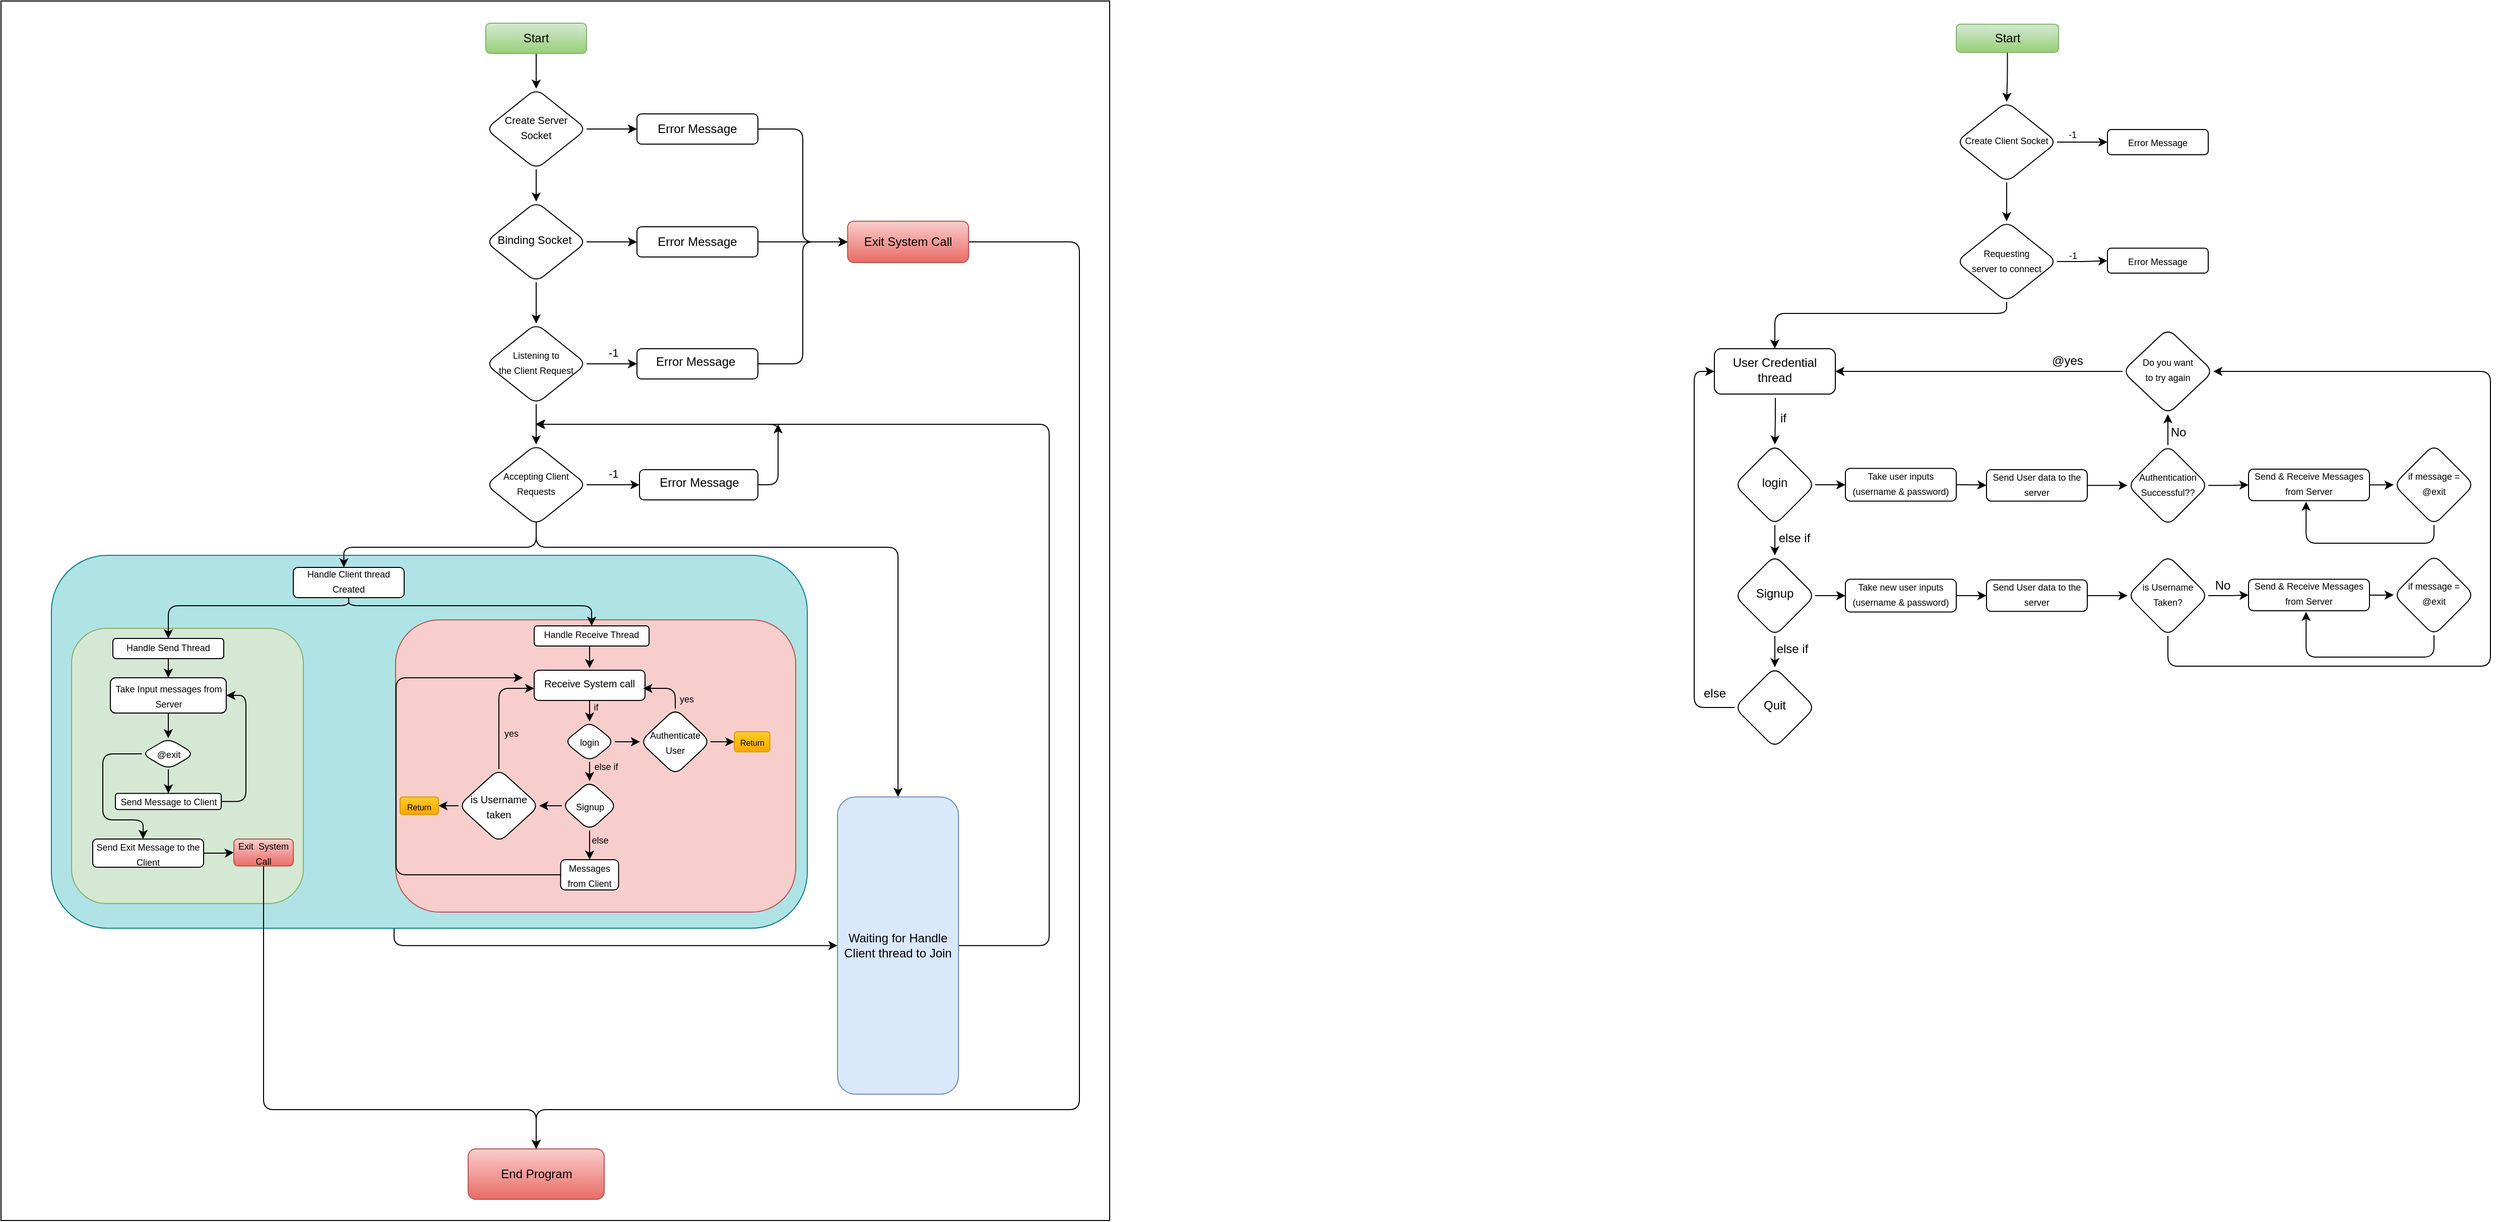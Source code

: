 <mxfile version="22.0.4" type="github">
  <diagram id="C5RBs43oDa-KdzZeNtuy" name="Page-1">
    <mxGraphModel dx="1701" dy="1559" grid="1" gridSize="10" guides="1" tooltips="1" connect="1" arrows="1" fold="1" page="1" pageScale="1" pageWidth="827" pageHeight="1169" math="0" shadow="0">
      <root>
        <mxCell id="WIyWlLk6GJQsqaUBKTNV-0" />
        <mxCell id="WIyWlLk6GJQsqaUBKTNV-1" parent="WIyWlLk6GJQsqaUBKTNV-0" />
        <mxCell id="n1alUwQBTvNdXAod-HOT-104" value="" style="square=1;whiteSpace=wrap;html=1;" vertex="1" parent="WIyWlLk6GJQsqaUBKTNV-1">
          <mxGeometry x="-150" y="-20" width="1100" height="1210" as="geometry" />
        </mxCell>
        <mxCell id="n1alUwQBTvNdXAod-HOT-87" value="" style="edgeStyle=orthogonalEdgeStyle;rounded=1;orthogonalLoop=1;jettySize=auto;html=1;entryX=0;entryY=0.5;entryDx=0;entryDy=0;" edge="1" parent="WIyWlLk6GJQsqaUBKTNV-1" source="n1alUwQBTvNdXAod-HOT-85" target="n1alUwQBTvNdXAod-HOT-24">
          <mxGeometry relative="1" as="geometry">
            <mxPoint x="275" y="980" as="targetPoint" />
            <Array as="points">
              <mxPoint x="240" y="917" />
            </Array>
          </mxGeometry>
        </mxCell>
        <mxCell id="n1alUwQBTvNdXAod-HOT-85" value="" style="rounded=1;whiteSpace=wrap;html=1;fillColor=#b0e3e6;strokeColor=#0e8088;" vertex="1" parent="WIyWlLk6GJQsqaUBKTNV-1">
          <mxGeometry x="-100" y="530" width="750" height="370" as="geometry" />
        </mxCell>
        <mxCell id="n1alUwQBTvNdXAod-HOT-82" value="" style="rounded=1;whiteSpace=wrap;html=1;fillColor=#d5e8d4;strokeColor=#82b366;" vertex="1" parent="WIyWlLk6GJQsqaUBKTNV-1">
          <mxGeometry x="-80" y="602.5" width="230" height="273" as="geometry" />
        </mxCell>
        <mxCell id="n1alUwQBTvNdXAod-HOT-68" value="" style="rounded=1;whiteSpace=wrap;html=1;fillColor=#f8cecc;strokeColor=#b85450;" vertex="1" parent="WIyWlLk6GJQsqaUBKTNV-1">
          <mxGeometry x="241.5" y="594" width="397" height="290" as="geometry" />
        </mxCell>
        <mxCell id="n1alUwQBTvNdXAod-HOT-110" value="" style="edgeStyle=orthogonalEdgeStyle;rounded=1;orthogonalLoop=1;jettySize=auto;html=1;" edge="1" parent="WIyWlLk6GJQsqaUBKTNV-1" source="WIyWlLk6GJQsqaUBKTNV-3" target="WIyWlLk6GJQsqaUBKTNV-6">
          <mxGeometry relative="1" as="geometry" />
        </mxCell>
        <mxCell id="WIyWlLk6GJQsqaUBKTNV-3" value="Start" style="rounded=1;whiteSpace=wrap;html=1;fontSize=12;glass=0;strokeWidth=1;shadow=0;fillColor=#d5e8d4;gradientColor=#97d077;strokeColor=#82b366;" parent="WIyWlLk6GJQsqaUBKTNV-1" vertex="1">
          <mxGeometry x="331" y="2" width="100" height="30" as="geometry" />
        </mxCell>
        <mxCell id="n1alUwQBTvNdXAod-HOT-111" value="" style="edgeStyle=orthogonalEdgeStyle;rounded=1;orthogonalLoop=1;jettySize=auto;html=1;" edge="1" parent="WIyWlLk6GJQsqaUBKTNV-1" source="WIyWlLk6GJQsqaUBKTNV-6" target="WIyWlLk6GJQsqaUBKTNV-10">
          <mxGeometry relative="1" as="geometry" />
        </mxCell>
        <mxCell id="n1alUwQBTvNdXAod-HOT-113" value="" style="edgeStyle=orthogonalEdgeStyle;rounded=1;orthogonalLoop=1;jettySize=auto;html=1;" edge="1" parent="WIyWlLk6GJQsqaUBKTNV-1" source="WIyWlLk6GJQsqaUBKTNV-6" target="WIyWlLk6GJQsqaUBKTNV-7">
          <mxGeometry relative="1" as="geometry" />
        </mxCell>
        <mxCell id="WIyWlLk6GJQsqaUBKTNV-6" value="&lt;font style=&quot;font-size: 10px;&quot;&gt;Create Server Socket&lt;/font&gt;" style="rhombus;whiteSpace=wrap;html=1;shadow=0;fontFamily=Helvetica;fontSize=12;align=center;strokeWidth=1;spacing=6;spacingTop=-4;rounded=1;" parent="WIyWlLk6GJQsqaUBKTNV-1" vertex="1">
          <mxGeometry x="331" y="67" width="100" height="80" as="geometry" />
        </mxCell>
        <mxCell id="n1alUwQBTvNdXAod-HOT-100" value="" style="edgeStyle=orthogonalEdgeStyle;rounded=1;orthogonalLoop=1;jettySize=auto;html=1;entryX=0;entryY=0.5;entryDx=0;entryDy=0;" edge="1" parent="WIyWlLk6GJQsqaUBKTNV-1" source="WIyWlLk6GJQsqaUBKTNV-7" target="n1alUwQBTvNdXAod-HOT-97">
          <mxGeometry relative="1" as="geometry">
            <mxPoint x="681" y="107" as="targetPoint" />
          </mxGeometry>
        </mxCell>
        <mxCell id="WIyWlLk6GJQsqaUBKTNV-7" value="Error Message" style="rounded=1;whiteSpace=wrap;html=1;fontSize=12;glass=0;strokeWidth=1;shadow=0;" parent="WIyWlLk6GJQsqaUBKTNV-1" vertex="1">
          <mxGeometry x="481" y="92" width="120" height="30" as="geometry" />
        </mxCell>
        <mxCell id="n1alUwQBTvNdXAod-HOT-112" value="" style="edgeStyle=orthogonalEdgeStyle;rounded=1;orthogonalLoop=1;jettySize=auto;html=1;" edge="1" parent="WIyWlLk6GJQsqaUBKTNV-1" source="WIyWlLk6GJQsqaUBKTNV-10" target="n1alUwQBTvNdXAod-HOT-1">
          <mxGeometry relative="1" as="geometry" />
        </mxCell>
        <mxCell id="n1alUwQBTvNdXAod-HOT-114" value="" style="edgeStyle=orthogonalEdgeStyle;rounded=1;orthogonalLoop=1;jettySize=auto;html=1;" edge="1" parent="WIyWlLk6GJQsqaUBKTNV-1" source="WIyWlLk6GJQsqaUBKTNV-10" target="WIyWlLk6GJQsqaUBKTNV-12">
          <mxGeometry relative="1" as="geometry" />
        </mxCell>
        <mxCell id="WIyWlLk6GJQsqaUBKTNV-10" value="&lt;font style=&quot;font-size: 11px;&quot;&gt;Binding Socket&amp;nbsp;&lt;/font&gt;" style="rhombus;whiteSpace=wrap;html=1;shadow=0;fontFamily=Helvetica;fontSize=12;align=center;strokeWidth=1;spacing=6;spacingTop=-4;rounded=1;" parent="WIyWlLk6GJQsqaUBKTNV-1" vertex="1">
          <mxGeometry x="331" y="179" width="100" height="80" as="geometry" />
        </mxCell>
        <mxCell id="n1alUwQBTvNdXAod-HOT-101" value="" style="edgeStyle=orthogonalEdgeStyle;rounded=1;orthogonalLoop=1;jettySize=auto;html=1;" edge="1" parent="WIyWlLk6GJQsqaUBKTNV-1" source="WIyWlLk6GJQsqaUBKTNV-12" target="n1alUwQBTvNdXAod-HOT-97">
          <mxGeometry relative="1" as="geometry" />
        </mxCell>
        <mxCell id="WIyWlLk6GJQsqaUBKTNV-12" value="Error Message" style="rounded=1;whiteSpace=wrap;html=1;fontSize=12;glass=0;strokeWidth=1;shadow=0;" parent="WIyWlLk6GJQsqaUBKTNV-1" vertex="1">
          <mxGeometry x="481" y="204" width="120" height="30" as="geometry" />
        </mxCell>
        <mxCell id="n1alUwQBTvNdXAod-HOT-6" value="" style="edgeStyle=orthogonalEdgeStyle;rounded=1;orthogonalLoop=1;jettySize=auto;html=1;exitX=1;exitY=0.5;exitDx=0;exitDy=0;" edge="1" parent="WIyWlLk6GJQsqaUBKTNV-1" source="n1alUwQBTvNdXAod-HOT-1" target="n1alUwQBTvNdXAod-HOT-5">
          <mxGeometry relative="1" as="geometry">
            <mxPoint x="441" y="340" as="sourcePoint" />
          </mxGeometry>
        </mxCell>
        <mxCell id="n1alUwQBTvNdXAod-HOT-9" value="" style="edgeStyle=orthogonalEdgeStyle;rounded=1;orthogonalLoop=1;jettySize=auto;html=1;exitX=0.5;exitY=1;exitDx=0;exitDy=0;" edge="1" parent="WIyWlLk6GJQsqaUBKTNV-1" source="n1alUwQBTvNdXAod-HOT-1" target="n1alUwQBTvNdXAod-HOT-8">
          <mxGeometry relative="1" as="geometry">
            <mxPoint x="361" y="400" as="sourcePoint" />
          </mxGeometry>
        </mxCell>
        <mxCell id="n1alUwQBTvNdXAod-HOT-1" value="&lt;font style=&quot;font-size: 9px;&quot;&gt;Listening to &lt;br&gt;the Client Request&lt;/font&gt;" style="rhombus;whiteSpace=wrap;html=1;shadow=0;fontFamily=Helvetica;fontSize=12;align=center;strokeWidth=1;spacing=6;spacingTop=-4;rounded=1;" vertex="1" parent="WIyWlLk6GJQsqaUBKTNV-1">
          <mxGeometry x="331" y="300" width="100" height="80" as="geometry" />
        </mxCell>
        <mxCell id="n1alUwQBTvNdXAod-HOT-102" style="edgeStyle=orthogonalEdgeStyle;rounded=1;orthogonalLoop=1;jettySize=auto;html=1;entryX=0;entryY=0.5;entryDx=0;entryDy=0;" edge="1" parent="WIyWlLk6GJQsqaUBKTNV-1" source="n1alUwQBTvNdXAod-HOT-5" target="n1alUwQBTvNdXAod-HOT-97">
          <mxGeometry relative="1" as="geometry" />
        </mxCell>
        <mxCell id="n1alUwQBTvNdXAod-HOT-5" value="Error Message&amp;nbsp;" style="rounded=1;whiteSpace=wrap;html=1;shadow=0;strokeWidth=1;spacing=6;spacingTop=-4;" vertex="1" parent="WIyWlLk6GJQsqaUBKTNV-1">
          <mxGeometry x="481" y="325" width="120" height="30" as="geometry" />
        </mxCell>
        <mxCell id="n1alUwQBTvNdXAod-HOT-12" value="" style="edgeStyle=orthogonalEdgeStyle;rounded=1;orthogonalLoop=1;jettySize=auto;html=1;" edge="1" parent="WIyWlLk6GJQsqaUBKTNV-1" source="n1alUwQBTvNdXAod-HOT-8" target="n1alUwQBTvNdXAod-HOT-11">
          <mxGeometry relative="1" as="geometry" />
        </mxCell>
        <mxCell id="n1alUwQBTvNdXAod-HOT-20" value="" style="edgeStyle=orthogonalEdgeStyle;rounded=1;orthogonalLoop=1;jettySize=auto;html=1;entryX=0.456;entryY=0.001;entryDx=0;entryDy=0;entryPerimeter=0;" edge="1" parent="WIyWlLk6GJQsqaUBKTNV-1" target="n1alUwQBTvNdXAod-HOT-19">
          <mxGeometry relative="1" as="geometry">
            <mxPoint x="381" y="475" as="sourcePoint" />
            <mxPoint x="281" y="542" as="targetPoint" />
            <Array as="points">
              <mxPoint x="381" y="522" />
              <mxPoint x="190" y="522" />
            </Array>
          </mxGeometry>
        </mxCell>
        <mxCell id="n1alUwQBTvNdXAod-HOT-22" style="edgeStyle=orthogonalEdgeStyle;rounded=1;orthogonalLoop=1;jettySize=auto;html=1;exitX=0.5;exitY=1;exitDx=0;exitDy=0;entryX=0.5;entryY=0;entryDx=0;entryDy=0;" edge="1" parent="WIyWlLk6GJQsqaUBKTNV-1" source="n1alUwQBTvNdXAod-HOT-8" target="n1alUwQBTvNdXAod-HOT-24">
          <mxGeometry relative="1" as="geometry">
            <mxPoint x="591" y="684" as="targetPoint" />
            <mxPoint x="381" y="552" as="sourcePoint" />
            <Array as="points">
              <mxPoint x="381" y="522" />
              <mxPoint x="740" y="522" />
            </Array>
          </mxGeometry>
        </mxCell>
        <mxCell id="n1alUwQBTvNdXAod-HOT-8" value="&lt;font style=&quot;font-size: 9px;&quot;&gt;Accepting Client Requests&lt;/font&gt;" style="rhombus;whiteSpace=wrap;html=1;shadow=0;fontFamily=Helvetica;fontSize=12;align=center;strokeWidth=1;spacing=6;spacingTop=-4;rounded=1;" vertex="1" parent="WIyWlLk6GJQsqaUBKTNV-1">
          <mxGeometry x="331" y="420" width="100" height="80" as="geometry" />
        </mxCell>
        <mxCell id="n1alUwQBTvNdXAod-HOT-10" value="&lt;span style=&quot;color: rgb(0, 0, 0); font-family: Helvetica; font-size: 11px; font-style: normal; font-variant-ligatures: normal; font-variant-caps: normal; font-weight: 400; letter-spacing: normal; orphans: 2; text-align: center; text-indent: 0px; text-transform: none; widows: 2; word-spacing: 0px; -webkit-text-stroke-width: 0px; background-color: rgb(251, 251, 251); text-decoration-thickness: initial; text-decoration-style: initial; text-decoration-color: initial; float: none; display: inline !important;&quot;&gt;-1&lt;/span&gt;" style="text;whiteSpace=wrap;html=1;rounded=1;" vertex="1" parent="WIyWlLk6GJQsqaUBKTNV-1">
          <mxGeometry x="451" y="315" width="40" height="40" as="geometry" />
        </mxCell>
        <mxCell id="n1alUwQBTvNdXAod-HOT-17" value="" style="edgeStyle=orthogonalEdgeStyle;rounded=1;orthogonalLoop=1;jettySize=auto;html=1;" edge="1" parent="WIyWlLk6GJQsqaUBKTNV-1" source="n1alUwQBTvNdXAod-HOT-11">
          <mxGeometry relative="1" as="geometry">
            <mxPoint x="621" y="400" as="targetPoint" />
            <Array as="points">
              <mxPoint x="621" y="460" />
              <mxPoint x="621" y="410" />
            </Array>
          </mxGeometry>
        </mxCell>
        <mxCell id="n1alUwQBTvNdXAod-HOT-11" value="Error Message" style="rounded=1;whiteSpace=wrap;html=1;shadow=0;strokeWidth=1;spacing=6;spacingTop=-4;" vertex="1" parent="WIyWlLk6GJQsqaUBKTNV-1">
          <mxGeometry x="483.5" y="445" width="117.5" height="30" as="geometry" />
        </mxCell>
        <mxCell id="n1alUwQBTvNdXAod-HOT-13" value="&lt;span style=&quot;color: rgb(0, 0, 0); font-family: Helvetica; font-size: 11px; font-style: normal; font-variant-ligatures: normal; font-variant-caps: normal; font-weight: 400; letter-spacing: normal; orphans: 2; text-align: center; text-indent: 0px; text-transform: none; widows: 2; word-spacing: 0px; -webkit-text-stroke-width: 0px; background-color: rgb(251, 251, 251); text-decoration-thickness: initial; text-decoration-style: initial; text-decoration-color: initial; float: none; display: inline !important;&quot;&gt;-1&lt;/span&gt;" style="text;whiteSpace=wrap;html=1;rounded=1;" vertex="1" parent="WIyWlLk6GJQsqaUBKTNV-1">
          <mxGeometry x="451" y="435" width="40" height="40" as="geometry" />
        </mxCell>
        <mxCell id="n1alUwQBTvNdXAod-HOT-18" value="" style="edgeStyle=orthogonalEdgeStyle;rounded=1;orthogonalLoop=1;jettySize=auto;html=1;" edge="1" parent="WIyWlLk6GJQsqaUBKTNV-1">
          <mxGeometry relative="1" as="geometry">
            <mxPoint x="621" y="410" as="sourcePoint" />
            <mxPoint x="381" y="400" as="targetPoint" />
            <Array as="points">
              <mxPoint x="621" y="400" />
            </Array>
          </mxGeometry>
        </mxCell>
        <mxCell id="n1alUwQBTvNdXAod-HOT-26" value="" style="edgeStyle=orthogonalEdgeStyle;rounded=1;orthogonalLoop=1;jettySize=auto;html=1;entryX=0.5;entryY=0;entryDx=0;entryDy=0;exitX=0.5;exitY=1;exitDx=0;exitDy=0;" edge="1" parent="WIyWlLk6GJQsqaUBKTNV-1" source="n1alUwQBTvNdXAod-HOT-19" target="n1alUwQBTvNdXAod-HOT-25">
          <mxGeometry relative="1" as="geometry">
            <mxPoint x="336" y="552.0" as="sourcePoint" />
            <mxPoint x="135" y="590" as="targetPoint" />
            <Array as="points">
              <mxPoint x="195" y="580" />
              <mxPoint x="16" y="580" />
            </Array>
          </mxGeometry>
        </mxCell>
        <mxCell id="n1alUwQBTvNdXAod-HOT-45" value="" style="edgeStyle=orthogonalEdgeStyle;rounded=1;orthogonalLoop=1;jettySize=auto;html=1;entryX=0.5;entryY=0;entryDx=0;entryDy=0;exitX=0.5;exitY=1;exitDx=0;exitDy=0;" edge="1" parent="WIyWlLk6GJQsqaUBKTNV-1" source="n1alUwQBTvNdXAod-HOT-19" target="n1alUwQBTvNdXAod-HOT-38">
          <mxGeometry relative="1" as="geometry">
            <mxPoint x="339" y="573" as="sourcePoint" />
            <mxPoint x="436.0" y="628.5" as="targetPoint" />
            <Array as="points">
              <mxPoint x="195" y="580" />
              <mxPoint x="436" y="580" />
            </Array>
          </mxGeometry>
        </mxCell>
        <mxCell id="n1alUwQBTvNdXAod-HOT-19" value="&lt;font style=&quot;font-size: 9px;&quot;&gt;Handle Client thread Created&lt;/font&gt;" style="rounded=1;whiteSpace=wrap;html=1;shadow=0;strokeWidth=1;spacing=6;spacingTop=-4;" vertex="1" parent="WIyWlLk6GJQsqaUBKTNV-1">
          <mxGeometry x="140" y="542" width="110" height="30" as="geometry" />
        </mxCell>
        <mxCell id="n1alUwQBTvNdXAod-HOT-89" value="" style="edgeStyle=orthogonalEdgeStyle;rounded=1;orthogonalLoop=1;jettySize=auto;html=1;" edge="1" parent="WIyWlLk6GJQsqaUBKTNV-1" source="n1alUwQBTvNdXAod-HOT-24">
          <mxGeometry relative="1" as="geometry">
            <mxPoint x="380" y="400" as="targetPoint" />
            <Array as="points">
              <mxPoint x="890" y="917" />
              <mxPoint x="890" y="400" />
            </Array>
          </mxGeometry>
        </mxCell>
        <mxCell id="n1alUwQBTvNdXAod-HOT-24" value="&lt;font style=&quot;font-size: 12px;&quot;&gt;Waiting for Handle Client thread to Join&lt;/font&gt;" style="rounded=1;whiteSpace=wrap;html=1;fillColor=#dae8fc;strokeColor=#6c8ebf;" vertex="1" parent="WIyWlLk6GJQsqaUBKTNV-1">
          <mxGeometry x="680" y="769.69" width="120" height="295" as="geometry" />
        </mxCell>
        <mxCell id="n1alUwQBTvNdXAod-HOT-72" value="" style="edgeStyle=orthogonalEdgeStyle;rounded=1;orthogonalLoop=1;jettySize=auto;html=1;" edge="1" parent="WIyWlLk6GJQsqaUBKTNV-1" source="n1alUwQBTvNdXAod-HOT-25" target="n1alUwQBTvNdXAod-HOT-71">
          <mxGeometry relative="1" as="geometry" />
        </mxCell>
        <mxCell id="n1alUwQBTvNdXAod-HOT-25" value="&lt;font style=&quot;font-size: 9px;&quot;&gt;Handle Send Thread&lt;/font&gt;" style="rounded=1;whiteSpace=wrap;html=1;shadow=0;strokeWidth=1;spacing=6;spacingTop=-4;" vertex="1" parent="WIyWlLk6GJQsqaUBKTNV-1">
          <mxGeometry x="-39" y="612.5" width="110" height="20" as="geometry" />
        </mxCell>
        <mxCell id="n1alUwQBTvNdXAod-HOT-33" value="" style="edgeStyle=orthogonalEdgeStyle;rounded=1;orthogonalLoop=1;jettySize=auto;html=1;" edge="1" parent="WIyWlLk6GJQsqaUBKTNV-1" source="n1alUwQBTvNdXAod-HOT-28" target="n1alUwQBTvNdXAod-HOT-31">
          <mxGeometry relative="1" as="geometry" />
        </mxCell>
        <mxCell id="n1alUwQBTvNdXAod-HOT-28" value="&lt;font size=&quot;1&quot;&gt;Receive System call&lt;/font&gt;" style="rounded=1;whiteSpace=wrap;html=1;shadow=0;strokeWidth=1;spacing=6;spacingTop=-4;" vertex="1" parent="WIyWlLk6GJQsqaUBKTNV-1">
          <mxGeometry x="379" y="644" width="110" height="30" as="geometry" />
        </mxCell>
        <mxCell id="n1alUwQBTvNdXAod-HOT-37" value="" style="edgeStyle=orthogonalEdgeStyle;rounded=1;orthogonalLoop=1;jettySize=auto;html=1;" edge="1" parent="WIyWlLk6GJQsqaUBKTNV-1" source="n1alUwQBTvNdXAod-HOT-31" target="n1alUwQBTvNdXAod-HOT-36">
          <mxGeometry relative="1" as="geometry" />
        </mxCell>
        <mxCell id="n1alUwQBTvNdXAod-HOT-53" value="" style="edgeStyle=orthogonalEdgeStyle;rounded=1;orthogonalLoop=1;jettySize=auto;html=1;" edge="1" parent="WIyWlLk6GJQsqaUBKTNV-1" source="n1alUwQBTvNdXAod-HOT-31" target="n1alUwQBTvNdXAod-HOT-52">
          <mxGeometry relative="1" as="geometry" />
        </mxCell>
        <mxCell id="n1alUwQBTvNdXAod-HOT-31" value="&lt;font style=&quot;font-size: 9px;&quot;&gt;login&lt;/font&gt;" style="rhombus;whiteSpace=wrap;html=1;rounded=1;" vertex="1" parent="WIyWlLk6GJQsqaUBKTNV-1">
          <mxGeometry x="409" y="695" width="50" height="40" as="geometry" />
        </mxCell>
        <mxCell id="n1alUwQBTvNdXAod-HOT-34" value="&lt;font style=&quot;font-size: 9px;&quot;&gt;if&lt;/font&gt;" style="text;html=1;align=center;verticalAlign=middle;resizable=0;points=[];autosize=1;strokeColor=none;fillColor=none;rounded=1;" vertex="1" parent="WIyWlLk6GJQsqaUBKTNV-1">
          <mxGeometry x="425" y="665" width="30" height="30" as="geometry" />
        </mxCell>
        <mxCell id="n1alUwQBTvNdXAod-HOT-50" value="" style="edgeStyle=orthogonalEdgeStyle;rounded=1;orthogonalLoop=1;jettySize=auto;html=1;" edge="1" parent="WIyWlLk6GJQsqaUBKTNV-1" source="n1alUwQBTvNdXAod-HOT-36" target="n1alUwQBTvNdXAod-HOT-49">
          <mxGeometry relative="1" as="geometry" />
        </mxCell>
        <mxCell id="n1alUwQBTvNdXAod-HOT-59" value="" style="edgeStyle=orthogonalEdgeStyle;rounded=1;orthogonalLoop=1;jettySize=auto;html=1;" edge="1" parent="WIyWlLk6GJQsqaUBKTNV-1" source="n1alUwQBTvNdXAod-HOT-36" target="n1alUwQBTvNdXAod-HOT-58">
          <mxGeometry relative="1" as="geometry" />
        </mxCell>
        <mxCell id="n1alUwQBTvNdXAod-HOT-36" value="&lt;font style=&quot;font-size: 9px;&quot;&gt;Signup&lt;/font&gt;" style="rhombus;whiteSpace=wrap;html=1;rounded=1;" vertex="1" parent="WIyWlLk6GJQsqaUBKTNV-1">
          <mxGeometry x="406.5" y="754" width="55" height="49" as="geometry" />
        </mxCell>
        <mxCell id="n1alUwQBTvNdXAod-HOT-44" value="" style="edgeStyle=orthogonalEdgeStyle;rounded=1;orthogonalLoop=1;jettySize=auto;html=1;" edge="1" parent="WIyWlLk6GJQsqaUBKTNV-1" source="n1alUwQBTvNdXAod-HOT-38">
          <mxGeometry relative="1" as="geometry">
            <mxPoint x="434" y="642" as="targetPoint" />
            <Array as="points">
              <mxPoint x="434" y="642" />
            </Array>
          </mxGeometry>
        </mxCell>
        <mxCell id="n1alUwQBTvNdXAod-HOT-38" value="&lt;font style=&quot;font-size: 9px;&quot;&gt;Handle Receive Thread&lt;/font&gt;" style="rounded=1;whiteSpace=wrap;html=1;shadow=0;strokeWidth=1;spacing=6;spacingTop=-4;" vertex="1" parent="WIyWlLk6GJQsqaUBKTNV-1">
          <mxGeometry x="379" y="600" width="114" height="20" as="geometry" />
        </mxCell>
        <mxCell id="n1alUwQBTvNdXAod-HOT-47" value="&lt;font style=&quot;font-size: 9px;&quot;&gt;else if&lt;/font&gt;" style="text;html=1;align=center;verticalAlign=middle;resizable=0;points=[];autosize=1;strokeColor=none;fillColor=none;rounded=1;" vertex="1" parent="WIyWlLk6GJQsqaUBKTNV-1">
          <mxGeometry x="425" y="724" width="50" height="30" as="geometry" />
        </mxCell>
        <mxCell id="n1alUwQBTvNdXAod-HOT-64" value="" style="edgeStyle=orthogonalEdgeStyle;rounded=1;orthogonalLoop=1;jettySize=auto;html=1;entryX=0;entryY=0.25;entryDx=0;entryDy=0;exitX=0;exitY=0.5;exitDx=0;exitDy=0;" edge="1" parent="WIyWlLk6GJQsqaUBKTNV-1" source="n1alUwQBTvNdXAod-HOT-49">
          <mxGeometry relative="1" as="geometry">
            <mxPoint x="394" y="847.022" as="sourcePoint" />
            <mxPoint x="367.75" y="651.5" as="targetPoint" />
            <Array as="points">
              <mxPoint x="242" y="847" />
              <mxPoint x="242" y="652" />
            </Array>
          </mxGeometry>
        </mxCell>
        <mxCell id="n1alUwQBTvNdXAod-HOT-49" value="&lt;font style=&quot;font-size: 9px;&quot;&gt;Messages from Client&lt;/font&gt;" style="rounded=1;whiteSpace=wrap;html=1;" vertex="1" parent="WIyWlLk6GJQsqaUBKTNV-1">
          <mxGeometry x="405.25" y="832" width="57.5" height="30" as="geometry" />
        </mxCell>
        <mxCell id="n1alUwQBTvNdXAod-HOT-51" value="&lt;font style=&quot;font-size: 9px;&quot;&gt;else&lt;/font&gt;" style="text;html=1;align=center;verticalAlign=middle;resizable=0;points=[];autosize=1;strokeColor=none;fillColor=none;rounded=1;" vertex="1" parent="WIyWlLk6GJQsqaUBKTNV-1">
          <mxGeometry x="424" y="797" width="40" height="30" as="geometry" />
        </mxCell>
        <mxCell id="n1alUwQBTvNdXAod-HOT-55" value="" style="edgeStyle=orthogonalEdgeStyle;rounded=1;orthogonalLoop=1;jettySize=auto;html=1;entryX=0.984;entryY=0.633;entryDx=0;entryDy=0;entryPerimeter=0;" edge="1" parent="WIyWlLk6GJQsqaUBKTNV-1" source="n1alUwQBTvNdXAod-HOT-52" target="n1alUwQBTvNdXAod-HOT-28">
          <mxGeometry relative="1" as="geometry">
            <mxPoint x="494" y="662" as="targetPoint" />
            <Array as="points">
              <mxPoint x="519" y="662" />
              <mxPoint x="487" y="662" />
            </Array>
          </mxGeometry>
        </mxCell>
        <mxCell id="n1alUwQBTvNdXAod-HOT-57" value="" style="edgeStyle=orthogonalEdgeStyle;rounded=1;orthogonalLoop=1;jettySize=auto;html=1;" edge="1" parent="WIyWlLk6GJQsqaUBKTNV-1" source="n1alUwQBTvNdXAod-HOT-52" target="n1alUwQBTvNdXAod-HOT-56">
          <mxGeometry relative="1" as="geometry" />
        </mxCell>
        <mxCell id="n1alUwQBTvNdXAod-HOT-52" value="&lt;p style=&quot;line-height: 100%;&quot;&gt;&lt;/p&gt;&lt;div style=&quot;&quot;&gt;&lt;span style=&quot;background-color: initial;&quot;&gt;&lt;font style=&quot;font-size: 9px;&quot;&gt;Authenticate User&lt;/font&gt;&lt;/span&gt;&lt;/div&gt;&lt;p&gt;&lt;/p&gt;" style="rhombus;whiteSpace=wrap;html=1;align=center;rounded=1;" vertex="1" parent="WIyWlLk6GJQsqaUBKTNV-1">
          <mxGeometry x="484" y="682" width="70" height="66" as="geometry" />
        </mxCell>
        <mxCell id="n1alUwQBTvNdXAod-HOT-56" value="&lt;font style=&quot;font-size: 8px;&quot;&gt;Return&lt;/font&gt;" style="whiteSpace=wrap;html=1;fillColor=#ffcd28;gradientColor=#ffa500;strokeColor=#d79b00;rounded=1;" vertex="1" parent="WIyWlLk6GJQsqaUBKTNV-1">
          <mxGeometry x="577.63" y="705" width="35.25" height="20" as="geometry" />
        </mxCell>
        <mxCell id="n1alUwQBTvNdXAod-HOT-60" value="" style="edgeStyle=orthogonalEdgeStyle;rounded=1;orthogonalLoop=1;jettySize=auto;html=1;" edge="1" parent="WIyWlLk6GJQsqaUBKTNV-1" source="n1alUwQBTvNdXAod-HOT-58" target="n1alUwQBTvNdXAod-HOT-28">
          <mxGeometry relative="1" as="geometry">
            <Array as="points">
              <mxPoint x="344" y="662" />
            </Array>
          </mxGeometry>
        </mxCell>
        <mxCell id="n1alUwQBTvNdXAod-HOT-66" value="" style="edgeStyle=orthogonalEdgeStyle;rounded=1;orthogonalLoop=1;jettySize=auto;html=1;" edge="1" parent="WIyWlLk6GJQsqaUBKTNV-1" source="n1alUwQBTvNdXAod-HOT-58" target="n1alUwQBTvNdXAod-HOT-65">
          <mxGeometry relative="1" as="geometry" />
        </mxCell>
        <mxCell id="n1alUwQBTvNdXAod-HOT-58" value="&lt;font size=&quot;1&quot;&gt;is Username taken&lt;/font&gt;" style="rhombus;whiteSpace=wrap;html=1;rounded=1;" vertex="1" parent="WIyWlLk6GJQsqaUBKTNV-1">
          <mxGeometry x="304" y="742" width="80" height="73" as="geometry" />
        </mxCell>
        <mxCell id="n1alUwQBTvNdXAod-HOT-61" value="&lt;font style=&quot;font-size: 9px;&quot;&gt;yes&lt;/font&gt;" style="text;html=1;align=center;verticalAlign=middle;resizable=0;points=[];autosize=1;strokeColor=none;fillColor=none;rounded=1;" vertex="1" parent="WIyWlLk6GJQsqaUBKTNV-1">
          <mxGeometry x="510" y="657" width="40" height="30" as="geometry" />
        </mxCell>
        <mxCell id="n1alUwQBTvNdXAod-HOT-62" value="&lt;font style=&quot;font-size: 9px;&quot;&gt;yes&lt;/font&gt;" style="text;html=1;align=center;verticalAlign=middle;resizable=0;points=[];autosize=1;strokeColor=none;fillColor=none;rounded=1;" vertex="1" parent="WIyWlLk6GJQsqaUBKTNV-1">
          <mxGeometry x="336" y="691" width="40" height="30" as="geometry" />
        </mxCell>
        <mxCell id="n1alUwQBTvNdXAod-HOT-65" value="&lt;font style=&quot;font-size: 8px;&quot;&gt;Return&lt;/font&gt;" style="whiteSpace=wrap;html=1;align=center;fillColor=#ffcd28;gradientColor=#ffa500;strokeColor=#d79b00;rounded=1;" vertex="1" parent="WIyWlLk6GJQsqaUBKTNV-1">
          <mxGeometry x="246" y="769.69" width="38" height="17.62" as="geometry" />
        </mxCell>
        <mxCell id="n1alUwQBTvNdXAod-HOT-74" value="" style="edgeStyle=orthogonalEdgeStyle;rounded=1;orthogonalLoop=1;jettySize=auto;html=1;" edge="1" parent="WIyWlLk6GJQsqaUBKTNV-1" source="n1alUwQBTvNdXAod-HOT-71" target="n1alUwQBTvNdXAod-HOT-73">
          <mxGeometry relative="1" as="geometry" />
        </mxCell>
        <mxCell id="n1alUwQBTvNdXAod-HOT-71" value="&lt;font style=&quot;font-size: 9px;&quot;&gt;Take Input messages from Server&lt;/font&gt;" style="rounded=1;whiteSpace=wrap;html=1;" vertex="1" parent="WIyWlLk6GJQsqaUBKTNV-1">
          <mxGeometry x="-41.5" y="651.5" width="115" height="35" as="geometry" />
        </mxCell>
        <mxCell id="n1alUwQBTvNdXAod-HOT-76" value="" style="edgeStyle=orthogonalEdgeStyle;rounded=1;orthogonalLoop=1;jettySize=auto;html=1;" edge="1" parent="WIyWlLk6GJQsqaUBKTNV-1" source="n1alUwQBTvNdXAod-HOT-73" target="n1alUwQBTvNdXAod-HOT-75">
          <mxGeometry relative="1" as="geometry" />
        </mxCell>
        <mxCell id="n1alUwQBTvNdXAod-HOT-79" value="" style="edgeStyle=orthogonalEdgeStyle;rounded=1;orthogonalLoop=1;jettySize=auto;html=1;exitX=0;exitY=0.5;exitDx=0;exitDy=0;" edge="1" parent="WIyWlLk6GJQsqaUBKTNV-1" source="n1alUwQBTvNdXAod-HOT-73" target="n1alUwQBTvNdXAod-HOT-78">
          <mxGeometry relative="1" as="geometry">
            <mxPoint x="-42.949" y="834.47" as="sourcePoint" />
            <Array as="points">
              <mxPoint x="-49" y="726.5" />
              <mxPoint x="-49" y="792.5" />
              <mxPoint x="-9" y="792.5" />
            </Array>
          </mxGeometry>
        </mxCell>
        <mxCell id="n1alUwQBTvNdXAod-HOT-73" value="&lt;font style=&quot;font-size: 9px;&quot;&gt;@exit&lt;/font&gt;" style="rhombus;whiteSpace=wrap;html=1;rounded=1;" vertex="1" parent="WIyWlLk6GJQsqaUBKTNV-1">
          <mxGeometry x="-10.25" y="711.5" width="52.5" height="31" as="geometry" />
        </mxCell>
        <mxCell id="n1alUwQBTvNdXAod-HOT-77" value="" style="edgeStyle=orthogonalEdgeStyle;rounded=1;orthogonalLoop=1;jettySize=auto;html=1;entryX=1;entryY=0.5;entryDx=0;entryDy=0;" edge="1" parent="WIyWlLk6GJQsqaUBKTNV-1" source="n1alUwQBTvNdXAod-HOT-75" target="n1alUwQBTvNdXAod-HOT-71">
          <mxGeometry relative="1" as="geometry">
            <mxPoint x="151" y="772.5" as="targetPoint" />
            <Array as="points">
              <mxPoint x="93" y="774.5" />
              <mxPoint x="93" y="669.5" />
            </Array>
          </mxGeometry>
        </mxCell>
        <mxCell id="n1alUwQBTvNdXAod-HOT-75" value="&lt;font style=&quot;font-size: 9px;&quot;&gt;Send Message to Client&lt;/font&gt;" style="whiteSpace=wrap;html=1;rounded=1;" vertex="1" parent="WIyWlLk6GJQsqaUBKTNV-1">
          <mxGeometry x="-36.5" y="766.19" width="105" height="16" as="geometry" />
        </mxCell>
        <mxCell id="n1alUwQBTvNdXAod-HOT-81" value="" style="edgeStyle=orthogonalEdgeStyle;rounded=1;orthogonalLoop=1;jettySize=auto;html=1;" edge="1" parent="WIyWlLk6GJQsqaUBKTNV-1" source="n1alUwQBTvNdXAod-HOT-78" target="n1alUwQBTvNdXAod-HOT-80">
          <mxGeometry relative="1" as="geometry" />
        </mxCell>
        <mxCell id="n1alUwQBTvNdXAod-HOT-78" value="&lt;font style=&quot;font-size: 9px;&quot;&gt;Send Exit Message to the Client&lt;/font&gt;" style="whiteSpace=wrap;html=1;rounded=1;" vertex="1" parent="WIyWlLk6GJQsqaUBKTNV-1">
          <mxGeometry x="-59" y="811.5" width="110" height="28" as="geometry" />
        </mxCell>
        <mxCell id="n1alUwQBTvNdXAod-HOT-96" value="" style="edgeStyle=orthogonalEdgeStyle;rounded=1;orthogonalLoop=1;jettySize=auto;html=1;entryX=0.5;entryY=0;entryDx=0;entryDy=0;" edge="1" parent="WIyWlLk6GJQsqaUBKTNV-1" source="n1alUwQBTvNdXAod-HOT-80" target="n1alUwQBTvNdXAod-HOT-90">
          <mxGeometry relative="1" as="geometry">
            <mxPoint x="110.5" y="917.75" as="targetPoint" />
            <Array as="points">
              <mxPoint x="111" y="1080" />
              <mxPoint x="381" y="1080" />
            </Array>
          </mxGeometry>
        </mxCell>
        <mxCell id="n1alUwQBTvNdXAod-HOT-80" value="&lt;font style=&quot;font-size: 9px;&quot;&gt;Exit&amp;nbsp; System Call&lt;/font&gt;" style="whiteSpace=wrap;html=1;rounded=1;fillColor=#f8cecc;strokeColor=#b85450;gradientColor=#ea6b66;" vertex="1" parent="WIyWlLk6GJQsqaUBKTNV-1">
          <mxGeometry x="81" y="811.5" width="59" height="26.75" as="geometry" />
        </mxCell>
        <mxCell id="n1alUwQBTvNdXAod-HOT-90" value="End Program" style="rounded=1;whiteSpace=wrap;html=1;fillColor=#f8cecc;gradientColor=#ea6b66;strokeColor=#b85450;" vertex="1" parent="WIyWlLk6GJQsqaUBKTNV-1">
          <mxGeometry x="313.5" y="1119" width="135" height="50" as="geometry" />
        </mxCell>
        <mxCell id="n1alUwQBTvNdXAod-HOT-103" style="edgeStyle=orthogonalEdgeStyle;rounded=1;orthogonalLoop=1;jettySize=auto;html=1;entryX=0.5;entryY=0;entryDx=0;entryDy=0;" edge="1" parent="WIyWlLk6GJQsqaUBKTNV-1" source="n1alUwQBTvNdXAod-HOT-97" target="n1alUwQBTvNdXAod-HOT-90">
          <mxGeometry relative="1" as="geometry">
            <Array as="points">
              <mxPoint x="920" y="219" />
              <mxPoint x="920" y="1080" />
              <mxPoint x="381" y="1080" />
            </Array>
          </mxGeometry>
        </mxCell>
        <mxCell id="n1alUwQBTvNdXAod-HOT-97" value="Exit System Call" style="rounded=1;whiteSpace=wrap;html=1;fillColor=#f8cecc;gradientColor=#ea6b66;strokeColor=#b85450;" vertex="1" parent="WIyWlLk6GJQsqaUBKTNV-1">
          <mxGeometry x="690" y="198.5" width="120" height="41" as="geometry" />
        </mxCell>
        <mxCell id="n1alUwQBTvNdXAod-HOT-130" value="" style="edgeStyle=orthogonalEdgeStyle;rounded=1;orthogonalLoop=1;jettySize=auto;html=1;" edge="1" parent="WIyWlLk6GJQsqaUBKTNV-1" source="n1alUwQBTvNdXAod-HOT-107" target="n1alUwQBTvNdXAod-HOT-128">
          <mxGeometry relative="1" as="geometry" />
        </mxCell>
        <mxCell id="n1alUwQBTvNdXAod-HOT-107" value="Start" style="rounded=1;whiteSpace=wrap;html=1;fillColor=#d5e8d4;gradientColor=#97d077;strokeColor=#82b366;" vertex="1" parent="WIyWlLk6GJQsqaUBKTNV-1">
          <mxGeometry x="1790" y="3" width="101.5" height="28" as="geometry" />
        </mxCell>
        <mxCell id="n1alUwQBTvNdXAod-HOT-131" value="" style="edgeStyle=orthogonalEdgeStyle;rounded=1;orthogonalLoop=1;jettySize=auto;html=1;" edge="1" parent="WIyWlLk6GJQsqaUBKTNV-1" source="n1alUwQBTvNdXAod-HOT-128" target="n1alUwQBTvNdXAod-HOT-129">
          <mxGeometry relative="1" as="geometry" />
        </mxCell>
        <mxCell id="n1alUwQBTvNdXAod-HOT-135" value="" style="edgeStyle=orthogonalEdgeStyle;rounded=1;orthogonalLoop=1;jettySize=auto;html=1;" edge="1" parent="WIyWlLk6GJQsqaUBKTNV-1" source="n1alUwQBTvNdXAod-HOT-128" target="n1alUwQBTvNdXAod-HOT-133">
          <mxGeometry relative="1" as="geometry" />
        </mxCell>
        <mxCell id="n1alUwQBTvNdXAod-HOT-128" value="&lt;font style=&quot;font-size: 9px;&quot;&gt;Create Client Socket&lt;/font&gt;" style="rhombus;whiteSpace=wrap;html=1;shadow=0;fontFamily=Helvetica;fontSize=12;align=center;strokeWidth=1;spacing=6;spacingTop=-4;rounded=1;" vertex="1" parent="WIyWlLk6GJQsqaUBKTNV-1">
          <mxGeometry x="1790" y="80" width="100" height="80" as="geometry" />
        </mxCell>
        <mxCell id="n1alUwQBTvNdXAod-HOT-129" value="&lt;font style=&quot;font-size: 9px;&quot;&gt;Error Message&lt;/font&gt;" style="rounded=1;whiteSpace=wrap;html=1;fontSize=12;glass=0;strokeWidth=1;shadow=0;" vertex="1" parent="WIyWlLk6GJQsqaUBKTNV-1">
          <mxGeometry x="1940" y="107.5" width="100" height="25" as="geometry" />
        </mxCell>
        <mxCell id="n1alUwQBTvNdXAod-HOT-132" value="" style="edgeStyle=orthogonalEdgeStyle;rounded=1;orthogonalLoop=1;jettySize=auto;html=1;" edge="1" parent="WIyWlLk6GJQsqaUBKTNV-1" source="n1alUwQBTvNdXAod-HOT-133" target="n1alUwQBTvNdXAod-HOT-134">
          <mxGeometry relative="1" as="geometry" />
        </mxCell>
        <mxCell id="n1alUwQBTvNdXAod-HOT-140" value="" style="edgeStyle=orthogonalEdgeStyle;rounded=1;orthogonalLoop=1;jettySize=auto;html=1;" edge="1" parent="WIyWlLk6GJQsqaUBKTNV-1" source="n1alUwQBTvNdXAod-HOT-133" target="n1alUwQBTvNdXAod-HOT-139">
          <mxGeometry relative="1" as="geometry">
            <Array as="points">
              <mxPoint x="1840" y="290" />
              <mxPoint x="1610" y="290" />
            </Array>
          </mxGeometry>
        </mxCell>
        <mxCell id="n1alUwQBTvNdXAod-HOT-133" value="&lt;font style=&quot;font-size: 9px;&quot;&gt;Requesting &lt;br&gt;server to connect&lt;/font&gt;" style="rhombus;whiteSpace=wrap;html=1;shadow=0;fontFamily=Helvetica;fontSize=12;align=center;strokeWidth=1;spacing=6;spacingTop=-4;rounded=1;" vertex="1" parent="WIyWlLk6GJQsqaUBKTNV-1">
          <mxGeometry x="1790" y="198.5" width="100" height="80" as="geometry" />
        </mxCell>
        <mxCell id="n1alUwQBTvNdXAod-HOT-134" value="&lt;font style=&quot;font-size: 9px;&quot;&gt;Error Message&lt;/font&gt;" style="rounded=1;whiteSpace=wrap;html=1;fontSize=12;glass=0;strokeWidth=1;shadow=0;" vertex="1" parent="WIyWlLk6GJQsqaUBKTNV-1">
          <mxGeometry x="1940" y="225.25" width="100" height="24.75" as="geometry" />
        </mxCell>
        <mxCell id="n1alUwQBTvNdXAod-HOT-137" value="&lt;font style=&quot;font-size: 9px;&quot;&gt;-1&lt;/font&gt;" style="text;html=1;align=center;verticalAlign=middle;resizable=0;points=[];autosize=1;strokeColor=none;fillColor=none;rounded=1;" vertex="1" parent="WIyWlLk6GJQsqaUBKTNV-1">
          <mxGeometry x="1890" y="97" width="30" height="30" as="geometry" />
        </mxCell>
        <mxCell id="n1alUwQBTvNdXAod-HOT-138" value="&lt;span style=&quot;color: rgb(0, 0, 0); font-family: Helvetica; font-size: 9px; font-style: normal; font-variant-ligatures: normal; font-variant-caps: normal; font-weight: 400; letter-spacing: normal; orphans: 2; text-align: center; text-indent: 0px; text-transform: none; widows: 2; word-spacing: 0px; -webkit-text-stroke-width: 0px; background-color: rgb(251, 251, 251); text-decoration-thickness: initial; text-decoration-style: initial; text-decoration-color: initial; float: none; display: inline !important;&quot;&gt;-1&lt;/span&gt;" style="text;whiteSpace=wrap;html=1;rounded=1;" vertex="1" parent="WIyWlLk6GJQsqaUBKTNV-1">
          <mxGeometry x="1900" y="217.63" width="40" height="40" as="geometry" />
        </mxCell>
        <mxCell id="n1alUwQBTvNdXAod-HOT-142" value="" style="edgeStyle=orthogonalEdgeStyle;rounded=1;orthogonalLoop=1;jettySize=auto;html=1;exitX=0.504;exitY=1.086;exitDx=0;exitDy=0;exitPerimeter=0;" edge="1" parent="WIyWlLk6GJQsqaUBKTNV-1" source="n1alUwQBTvNdXAod-HOT-139" target="n1alUwQBTvNdXAod-HOT-141">
          <mxGeometry relative="1" as="geometry">
            <mxPoint x="1549.996" y="390" as="sourcePoint" />
          </mxGeometry>
        </mxCell>
        <mxCell id="n1alUwQBTvNdXAod-HOT-139" value="User Credential thread" style="whiteSpace=wrap;html=1;shadow=0;strokeWidth=1;spacing=6;spacingTop=-4;rounded=1;" vertex="1" parent="WIyWlLk6GJQsqaUBKTNV-1">
          <mxGeometry x="1550" y="325" width="120" height="45" as="geometry" />
        </mxCell>
        <mxCell id="n1alUwQBTvNdXAod-HOT-145" value="" style="edgeStyle=orthogonalEdgeStyle;rounded=1;orthogonalLoop=1;jettySize=auto;html=1;" edge="1" parent="WIyWlLk6GJQsqaUBKTNV-1" source="n1alUwQBTvNdXAod-HOT-141" target="n1alUwQBTvNdXAod-HOT-144">
          <mxGeometry relative="1" as="geometry" />
        </mxCell>
        <mxCell id="n1alUwQBTvNdXAod-HOT-153" value="" style="edgeStyle=orthogonalEdgeStyle;rounded=1;orthogonalLoop=1;jettySize=auto;html=1;" edge="1" parent="WIyWlLk6GJQsqaUBKTNV-1" source="n1alUwQBTvNdXAod-HOT-141" target="n1alUwQBTvNdXAod-HOT-152">
          <mxGeometry relative="1" as="geometry" />
        </mxCell>
        <mxCell id="n1alUwQBTvNdXAod-HOT-141" value="login" style="rhombus;whiteSpace=wrap;html=1;shadow=0;strokeWidth=1;spacing=6;spacingTop=-4;rounded=1;" vertex="1" parent="WIyWlLk6GJQsqaUBKTNV-1">
          <mxGeometry x="1569.97" y="420" width="80" height="80" as="geometry" />
        </mxCell>
        <mxCell id="n1alUwQBTvNdXAod-HOT-143" value="if" style="text;html=1;align=center;verticalAlign=middle;resizable=0;points=[];autosize=1;strokeColor=none;fillColor=none;rounded=1;" vertex="1" parent="WIyWlLk6GJQsqaUBKTNV-1">
          <mxGeometry x="1603" y="379" width="30" height="30" as="geometry" />
        </mxCell>
        <mxCell id="n1alUwQBTvNdXAod-HOT-148" value="" style="edgeStyle=orthogonalEdgeStyle;rounded=1;orthogonalLoop=1;jettySize=auto;html=1;" edge="1" parent="WIyWlLk6GJQsqaUBKTNV-1" source="n1alUwQBTvNdXAod-HOT-144" target="n1alUwQBTvNdXAod-HOT-147">
          <mxGeometry relative="1" as="geometry" />
        </mxCell>
        <mxCell id="n1alUwQBTvNdXAod-HOT-188" value="" style="edgeStyle=orthogonalEdgeStyle;rounded=1;orthogonalLoop=1;jettySize=auto;html=1;" edge="1" parent="WIyWlLk6GJQsqaUBKTNV-1" source="n1alUwQBTvNdXAod-HOT-144" target="n1alUwQBTvNdXAod-HOT-175">
          <mxGeometry relative="1" as="geometry" />
        </mxCell>
        <mxCell id="n1alUwQBTvNdXAod-HOT-144" value="Signup" style="rhombus;whiteSpace=wrap;html=1;shadow=0;strokeWidth=1;spacing=6;spacingTop=-4;rounded=1;" vertex="1" parent="WIyWlLk6GJQsqaUBKTNV-1">
          <mxGeometry x="1569.97" y="530" width="80" height="80" as="geometry" />
        </mxCell>
        <mxCell id="n1alUwQBTvNdXAod-HOT-146" value="else if" style="text;html=1;align=center;verticalAlign=middle;resizable=0;points=[];autosize=1;strokeColor=none;fillColor=none;rounded=1;" vertex="1" parent="WIyWlLk6GJQsqaUBKTNV-1">
          <mxGeometry x="1604" y="498" width="50" height="30" as="geometry" />
        </mxCell>
        <mxCell id="n1alUwQBTvNdXAod-HOT-150" style="edgeStyle=orthogonalEdgeStyle;rounded=1;orthogonalLoop=1;jettySize=auto;html=1;entryX=0;entryY=0.5;entryDx=0;entryDy=0;" edge="1" parent="WIyWlLk6GJQsqaUBKTNV-1" source="n1alUwQBTvNdXAod-HOT-147" target="n1alUwQBTvNdXAod-HOT-139">
          <mxGeometry relative="1" as="geometry">
            <Array as="points">
              <mxPoint x="1530" y="681" />
              <mxPoint x="1530" y="348" />
            </Array>
          </mxGeometry>
        </mxCell>
        <mxCell id="n1alUwQBTvNdXAod-HOT-147" value="Quit" style="rhombus;whiteSpace=wrap;html=1;shadow=0;strokeWidth=1;spacing=6;spacingTop=-4;rounded=1;" vertex="1" parent="WIyWlLk6GJQsqaUBKTNV-1">
          <mxGeometry x="1569.97" y="641" width="80" height="80" as="geometry" />
        </mxCell>
        <mxCell id="n1alUwQBTvNdXAod-HOT-149" value="else if" style="text;html=1;align=center;verticalAlign=middle;resizable=0;points=[];autosize=1;strokeColor=none;fillColor=none;rounded=1;" vertex="1" parent="WIyWlLk6GJQsqaUBKTNV-1">
          <mxGeometry x="1602" y="608" width="50" height="30" as="geometry" />
        </mxCell>
        <mxCell id="n1alUwQBTvNdXAod-HOT-151" value="else" style="text;html=1;align=center;verticalAlign=middle;resizable=0;points=[];autosize=1;strokeColor=none;fillColor=none;rounded=1;" vertex="1" parent="WIyWlLk6GJQsqaUBKTNV-1">
          <mxGeometry x="1525" y="652" width="50" height="30" as="geometry" />
        </mxCell>
        <mxCell id="n1alUwQBTvNdXAod-HOT-158" value="" style="edgeStyle=orthogonalEdgeStyle;rounded=1;orthogonalLoop=1;jettySize=auto;html=1;" edge="1" parent="WIyWlLk6GJQsqaUBKTNV-1" source="n1alUwQBTvNdXAod-HOT-152" target="n1alUwQBTvNdXAod-HOT-157">
          <mxGeometry relative="1" as="geometry" />
        </mxCell>
        <mxCell id="n1alUwQBTvNdXAod-HOT-152" value="&lt;font style=&quot;font-size: 9px;&quot;&gt;&lt;font style=&quot;&quot;&gt;Take user inputs&lt;br&gt;&lt;/font&gt;(username &amp;amp; password)&lt;/font&gt;" style="whiteSpace=wrap;html=1;shadow=0;strokeWidth=1;spacing=6;spacingTop=-4;rounded=1;" vertex="1" parent="WIyWlLk6GJQsqaUBKTNV-1">
          <mxGeometry x="1680" y="443.75" width="110.03" height="32.5" as="geometry" />
        </mxCell>
        <mxCell id="n1alUwQBTvNdXAod-HOT-160" value="" style="edgeStyle=orthogonalEdgeStyle;rounded=1;orthogonalLoop=1;jettySize=auto;html=1;" edge="1" parent="WIyWlLk6GJQsqaUBKTNV-1" source="n1alUwQBTvNdXAod-HOT-157" target="n1alUwQBTvNdXAod-HOT-159">
          <mxGeometry relative="1" as="geometry" />
        </mxCell>
        <mxCell id="n1alUwQBTvNdXAod-HOT-157" value="&lt;font style=&quot;font-size: 9px;&quot;&gt;Send User data to the server&lt;/font&gt;" style="whiteSpace=wrap;html=1;shadow=0;strokeWidth=1;spacing=6;spacingTop=-4;rounded=1;" vertex="1" parent="WIyWlLk6GJQsqaUBKTNV-1">
          <mxGeometry x="1820.01" y="445" width="99.99" height="31.25" as="geometry" />
        </mxCell>
        <mxCell id="n1alUwQBTvNdXAod-HOT-162" value="" style="edgeStyle=orthogonalEdgeStyle;rounded=1;orthogonalLoop=1;jettySize=auto;html=1;" edge="1" parent="WIyWlLk6GJQsqaUBKTNV-1" source="n1alUwQBTvNdXAod-HOT-159" target="n1alUwQBTvNdXAod-HOT-161">
          <mxGeometry relative="1" as="geometry" />
        </mxCell>
        <mxCell id="n1alUwQBTvNdXAod-HOT-170" value="" style="edgeStyle=orthogonalEdgeStyle;rounded=1;orthogonalLoop=1;jettySize=auto;html=1;" edge="1" parent="WIyWlLk6GJQsqaUBKTNV-1" source="n1alUwQBTvNdXAod-HOT-159" target="n1alUwQBTvNdXAod-HOT-169">
          <mxGeometry relative="1" as="geometry" />
        </mxCell>
        <mxCell id="n1alUwQBTvNdXAod-HOT-159" value="&lt;font style=&quot;font-size: 9px;&quot;&gt;Authentication Successful??&lt;/font&gt;" style="rhombus;whiteSpace=wrap;html=1;shadow=0;strokeWidth=1;spacing=6;spacingTop=-4;rounded=1;" vertex="1" parent="WIyWlLk6GJQsqaUBKTNV-1">
          <mxGeometry x="1960.005" y="420.625" width="80" height="80" as="geometry" />
        </mxCell>
        <mxCell id="n1alUwQBTvNdXAod-HOT-163" style="edgeStyle=orthogonalEdgeStyle;rounded=1;orthogonalLoop=1;jettySize=auto;html=1;entryX=1;entryY=0.5;entryDx=0;entryDy=0;" edge="1" parent="WIyWlLk6GJQsqaUBKTNV-1" source="n1alUwQBTvNdXAod-HOT-161" target="n1alUwQBTvNdXAod-HOT-139">
          <mxGeometry relative="1" as="geometry" />
        </mxCell>
        <mxCell id="n1alUwQBTvNdXAod-HOT-161" value="&lt;font style=&quot;font-size: 9px;&quot;&gt;Do you want &lt;br&gt;to try again&lt;/font&gt;" style="rhombus;whiteSpace=wrap;html=1;shadow=0;strokeWidth=1;spacing=6;spacingTop=-4;rounded=1;" vertex="1" parent="WIyWlLk6GJQsqaUBKTNV-1">
          <mxGeometry x="1955" y="304.99" width="90" height="85.01" as="geometry" />
        </mxCell>
        <mxCell id="n1alUwQBTvNdXAod-HOT-164" value="@yes" style="text;html=1;align=center;verticalAlign=middle;resizable=0;points=[];autosize=1;strokeColor=none;fillColor=none;" vertex="1" parent="WIyWlLk6GJQsqaUBKTNV-1">
          <mxGeometry x="1875" y="322" width="50" height="30" as="geometry" />
        </mxCell>
        <mxCell id="n1alUwQBTvNdXAod-HOT-168" value="No" style="text;html=1;align=center;verticalAlign=middle;resizable=0;points=[];autosize=1;strokeColor=none;fillColor=none;" vertex="1" parent="WIyWlLk6GJQsqaUBKTNV-1">
          <mxGeometry x="1990" y="393" width="40" height="30" as="geometry" />
        </mxCell>
        <mxCell id="n1alUwQBTvNdXAod-HOT-172" value="" style="edgeStyle=orthogonalEdgeStyle;rounded=1;orthogonalLoop=1;jettySize=auto;html=1;" edge="1" parent="WIyWlLk6GJQsqaUBKTNV-1" source="n1alUwQBTvNdXAod-HOT-169" target="n1alUwQBTvNdXAod-HOT-171">
          <mxGeometry relative="1" as="geometry" />
        </mxCell>
        <mxCell id="n1alUwQBTvNdXAod-HOT-169" value="&lt;font style=&quot;font-size: 9px;&quot;&gt;Send &amp;amp; Receive Messages from Server&lt;/font&gt;" style="whiteSpace=wrap;html=1;shadow=0;strokeWidth=1;spacing=6;spacingTop=-4;rounded=1;" vertex="1" parent="WIyWlLk6GJQsqaUBKTNV-1">
          <mxGeometry x="2080" y="444.5" width="119.99" height="31.25" as="geometry" />
        </mxCell>
        <mxCell id="n1alUwQBTvNdXAod-HOT-171" value="&lt;font style=&quot;font-size: 9px;&quot;&gt;if message = @exit&lt;/font&gt;" style="rhombus;whiteSpace=wrap;html=1;shadow=0;strokeWidth=1;spacing=6;spacingTop=-4;rounded=1;" vertex="1" parent="WIyWlLk6GJQsqaUBKTNV-1">
          <mxGeometry x="2224.005" y="420.005" width="80" height="80" as="geometry" />
        </mxCell>
        <mxCell id="n1alUwQBTvNdXAod-HOT-173" style="edgeStyle=orthogonalEdgeStyle;rounded=1;orthogonalLoop=1;jettySize=auto;html=1;entryX=0.476;entryY=1.034;entryDx=0;entryDy=0;entryPerimeter=0;" edge="1" parent="WIyWlLk6GJQsqaUBKTNV-1" source="n1alUwQBTvNdXAod-HOT-171" target="n1alUwQBTvNdXAod-HOT-169">
          <mxGeometry relative="1" as="geometry">
            <Array as="points">
              <mxPoint x="2264" y="518" />
              <mxPoint x="2137" y="518" />
            </Array>
          </mxGeometry>
        </mxCell>
        <mxCell id="n1alUwQBTvNdXAod-HOT-174" value="" style="edgeStyle=orthogonalEdgeStyle;rounded=1;orthogonalLoop=1;jettySize=auto;html=1;" edge="1" parent="WIyWlLk6GJQsqaUBKTNV-1" source="n1alUwQBTvNdXAod-HOT-175" target="n1alUwQBTvNdXAod-HOT-177">
          <mxGeometry relative="1" as="geometry" />
        </mxCell>
        <mxCell id="n1alUwQBTvNdXAod-HOT-175" value="&lt;font style=&quot;font-size: 9px;&quot;&gt;&lt;font style=&quot;&quot;&gt;Take new user inputs&lt;br&gt;&lt;/font&gt;(username &amp;amp; password)&lt;/font&gt;" style="whiteSpace=wrap;html=1;shadow=0;strokeWidth=1;spacing=6;spacingTop=-4;rounded=1;" vertex="1" parent="WIyWlLk6GJQsqaUBKTNV-1">
          <mxGeometry x="1680" y="553.75" width="110.03" height="32.5" as="geometry" />
        </mxCell>
        <mxCell id="n1alUwQBTvNdXAod-HOT-176" value="" style="edgeStyle=orthogonalEdgeStyle;rounded=1;orthogonalLoop=1;jettySize=auto;html=1;" edge="1" parent="WIyWlLk6GJQsqaUBKTNV-1" source="n1alUwQBTvNdXAod-HOT-177" target="n1alUwQBTvNdXAod-HOT-180">
          <mxGeometry relative="1" as="geometry" />
        </mxCell>
        <mxCell id="n1alUwQBTvNdXAod-HOT-177" value="&lt;font style=&quot;font-size: 9px;&quot;&gt;Send User data to the server&lt;/font&gt;" style="whiteSpace=wrap;html=1;shadow=0;strokeWidth=1;spacing=6;spacingTop=-4;rounded=1;" vertex="1" parent="WIyWlLk6GJQsqaUBKTNV-1">
          <mxGeometry x="1820.01" y="554.37" width="99.99" height="31.25" as="geometry" />
        </mxCell>
        <mxCell id="n1alUwQBTvNdXAod-HOT-179" value="" style="edgeStyle=orthogonalEdgeStyle;rounded=1;orthogonalLoop=1;jettySize=auto;html=1;" edge="1" parent="WIyWlLk6GJQsqaUBKTNV-1" source="n1alUwQBTvNdXAod-HOT-180" target="n1alUwQBTvNdXAod-HOT-185">
          <mxGeometry relative="1" as="geometry" />
        </mxCell>
        <mxCell id="n1alUwQBTvNdXAod-HOT-192" style="edgeStyle=orthogonalEdgeStyle;rounded=1;orthogonalLoop=1;jettySize=auto;html=1;entryX=1;entryY=0.5;entryDx=0;entryDy=0;" edge="1" parent="WIyWlLk6GJQsqaUBKTNV-1" source="n1alUwQBTvNdXAod-HOT-180" target="n1alUwQBTvNdXAod-HOT-161">
          <mxGeometry relative="1" as="geometry">
            <Array as="points">
              <mxPoint x="2000" y="640" />
              <mxPoint x="2320" y="640" />
              <mxPoint x="2320" y="348" />
            </Array>
          </mxGeometry>
        </mxCell>
        <mxCell id="n1alUwQBTvNdXAod-HOT-180" value="&lt;font style=&quot;font-size: 9px;&quot;&gt;is Username Taken?&lt;/font&gt;" style="rhombus;whiteSpace=wrap;html=1;shadow=0;strokeWidth=1;spacing=6;spacingTop=-4;rounded=1;" vertex="1" parent="WIyWlLk6GJQsqaUBKTNV-1">
          <mxGeometry x="1960.005" y="529.995" width="80" height="80" as="geometry" />
        </mxCell>
        <mxCell id="n1alUwQBTvNdXAod-HOT-184" value="" style="edgeStyle=orthogonalEdgeStyle;rounded=1;orthogonalLoop=1;jettySize=auto;html=1;" edge="1" parent="WIyWlLk6GJQsqaUBKTNV-1" source="n1alUwQBTvNdXAod-HOT-185" target="n1alUwQBTvNdXAod-HOT-186">
          <mxGeometry relative="1" as="geometry" />
        </mxCell>
        <mxCell id="n1alUwQBTvNdXAod-HOT-185" value="&lt;font style=&quot;font-size: 9px;&quot;&gt;Send &amp;amp; Receive Messages from Server&lt;/font&gt;" style="whiteSpace=wrap;html=1;shadow=0;strokeWidth=1;spacing=6;spacingTop=-4;rounded=1;" vertex="1" parent="WIyWlLk6GJQsqaUBKTNV-1">
          <mxGeometry x="2080" y="553.75" width="119.99" height="31.25" as="geometry" />
        </mxCell>
        <mxCell id="n1alUwQBTvNdXAod-HOT-186" value="&lt;font style=&quot;font-size: 9px;&quot;&gt;if message = @exit&lt;/font&gt;" style="rhombus;whiteSpace=wrap;html=1;shadow=0;strokeWidth=1;spacing=6;spacingTop=-4;rounded=1;" vertex="1" parent="WIyWlLk6GJQsqaUBKTNV-1">
          <mxGeometry x="2224.005" y="529.375" width="80" height="80" as="geometry" />
        </mxCell>
        <mxCell id="n1alUwQBTvNdXAod-HOT-187" style="edgeStyle=orthogonalEdgeStyle;rounded=1;orthogonalLoop=1;jettySize=auto;html=1;entryX=0.476;entryY=1.034;entryDx=0;entryDy=0;entryPerimeter=0;" edge="1" parent="WIyWlLk6GJQsqaUBKTNV-1" source="n1alUwQBTvNdXAod-HOT-186" target="n1alUwQBTvNdXAod-HOT-185">
          <mxGeometry relative="1" as="geometry">
            <Array as="points">
              <mxPoint x="2264" y="631" />
              <mxPoint x="2137" y="631" />
            </Array>
          </mxGeometry>
        </mxCell>
        <mxCell id="n1alUwQBTvNdXAod-HOT-189" value="No" style="text;html=1;align=center;verticalAlign=middle;resizable=0;points=[];autosize=1;strokeColor=none;fillColor=none;" vertex="1" parent="WIyWlLk6GJQsqaUBKTNV-1">
          <mxGeometry x="2034" y="545" width="40" height="30" as="geometry" />
        </mxCell>
      </root>
    </mxGraphModel>
  </diagram>
</mxfile>
